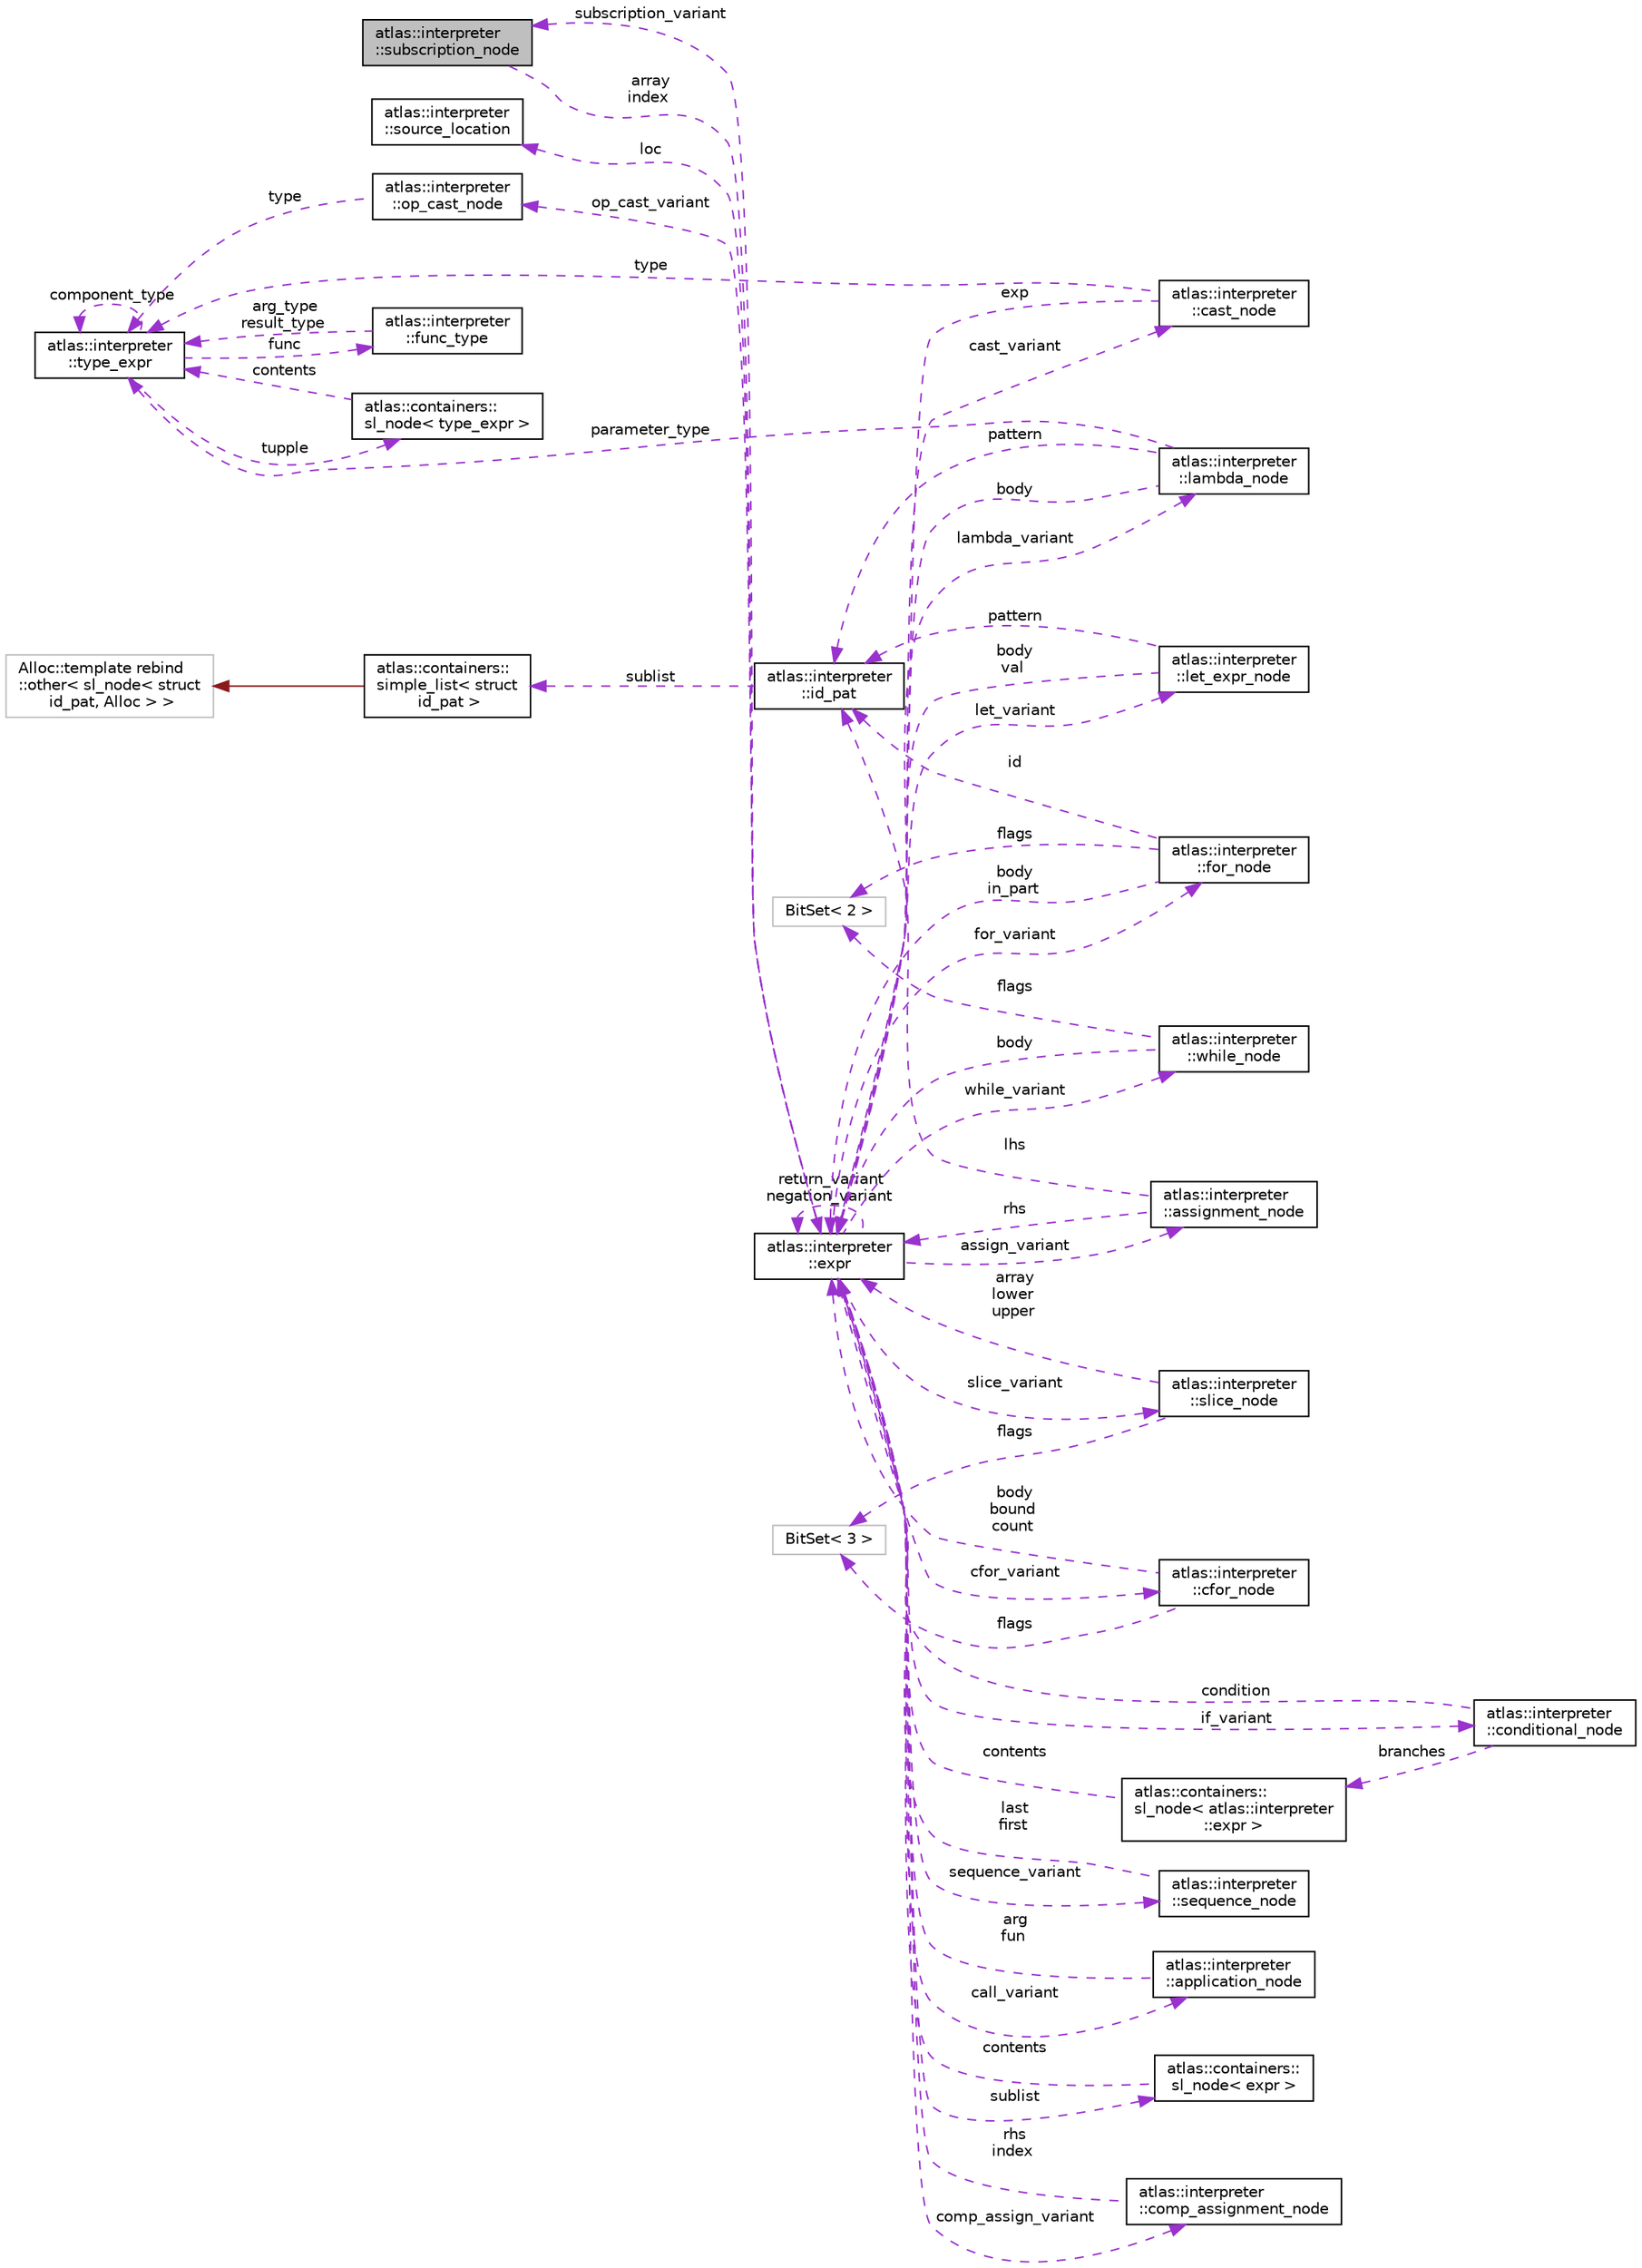 digraph "atlas::interpreter::subscription_node"
{
  edge [fontname="Helvetica",fontsize="10",labelfontname="Helvetica",labelfontsize="10"];
  node [fontname="Helvetica",fontsize="10",shape=record];
  rankdir="LR";
  Node1 [label="atlas::interpreter\l::subscription_node",height=0.2,width=0.4,color="black", fillcolor="grey75", style="filled", fontcolor="black"];
  Node2 -> Node1 [dir="back",color="darkorchid3",fontsize="10",style="dashed",label=" array\nindex" ,fontname="Helvetica"];
  Node2 [label="atlas::interpreter\l::expr",height=0.2,width=0.4,color="black", fillcolor="white", style="filled",URL="$structatlas_1_1interpreter_1_1expr.html"];
  Node3 -> Node2 [dir="back",color="darkorchid3",fontsize="10",style="dashed",label=" loc" ,fontname="Helvetica"];
  Node3 [label="atlas::interpreter\l::source_location",height=0.2,width=0.4,color="black", fillcolor="white", style="filled",URL="$structatlas_1_1interpreter_1_1source__location.html"];
  Node4 -> Node2 [dir="back",color="darkorchid3",fontsize="10",style="dashed",label=" cast_variant" ,fontname="Helvetica"];
  Node4 [label="atlas::interpreter\l::cast_node",height=0.2,width=0.4,color="black", fillcolor="white", style="filled",URL="$structatlas_1_1interpreter_1_1cast__node.html"];
  Node2 -> Node4 [dir="back",color="darkorchid3",fontsize="10",style="dashed",label=" exp" ,fontname="Helvetica"];
  Node5 -> Node4 [dir="back",color="darkorchid3",fontsize="10",style="dashed",label=" type" ,fontname="Helvetica"];
  Node5 [label="atlas::interpreter\l::type_expr",height=0.2,width=0.4,color="black", fillcolor="white", style="filled",URL="$structatlas_1_1interpreter_1_1type__expr.html"];
  Node6 -> Node5 [dir="back",color="darkorchid3",fontsize="10",style="dashed",label=" func" ,fontname="Helvetica"];
  Node6 [label="atlas::interpreter\l::func_type",height=0.2,width=0.4,color="black", fillcolor="white", style="filled",URL="$structatlas_1_1interpreter_1_1func__type.html"];
  Node5 -> Node6 [dir="back",color="darkorchid3",fontsize="10",style="dashed",label=" arg_type\nresult_type" ,fontname="Helvetica"];
  Node7 -> Node5 [dir="back",color="darkorchid3",fontsize="10",style="dashed",label=" tupple" ,fontname="Helvetica"];
  Node7 [label="atlas::containers::\lsl_node\< type_expr \>",height=0.2,width=0.4,color="black", fillcolor="white", style="filled",URL="$structatlas_1_1containers_1_1sl__node.html"];
  Node5 -> Node7 [dir="back",color="darkorchid3",fontsize="10",style="dashed",label=" contents" ,fontname="Helvetica"];
  Node5 -> Node5 [dir="back",color="darkorchid3",fontsize="10",style="dashed",label=" component_type" ,fontname="Helvetica"];
  Node8 -> Node2 [dir="back",color="darkorchid3",fontsize="10",style="dashed",label=" slice_variant" ,fontname="Helvetica"];
  Node8 [label="atlas::interpreter\l::slice_node",height=0.2,width=0.4,color="black", fillcolor="white", style="filled",URL="$structatlas_1_1interpreter_1_1slice__node.html"];
  Node2 -> Node8 [dir="back",color="darkorchid3",fontsize="10",style="dashed",label=" array\nlower\nupper" ,fontname="Helvetica"];
  Node9 -> Node8 [dir="back",color="darkorchid3",fontsize="10",style="dashed",label=" flags" ,fontname="Helvetica"];
  Node9 [label="BitSet\< 3 \>",height=0.2,width=0.4,color="grey75", fillcolor="white", style="filled"];
  Node10 -> Node2 [dir="back",color="darkorchid3",fontsize="10",style="dashed",label=" op_cast_variant" ,fontname="Helvetica"];
  Node10 [label="atlas::interpreter\l::op_cast_node",height=0.2,width=0.4,color="black", fillcolor="white", style="filled",URL="$structatlas_1_1interpreter_1_1op__cast__node.html"];
  Node5 -> Node10 [dir="back",color="darkorchid3",fontsize="10",style="dashed",label=" type" ,fontname="Helvetica"];
  Node1 -> Node2 [dir="back",color="darkorchid3",fontsize="10",style="dashed",label=" subscription_variant" ,fontname="Helvetica"];
  Node11 -> Node2 [dir="back",color="darkorchid3",fontsize="10",style="dashed",label=" let_variant" ,fontname="Helvetica"];
  Node11 [label="atlas::interpreter\l::let_expr_node",height=0.2,width=0.4,color="black", fillcolor="white", style="filled",URL="$structatlas_1_1interpreter_1_1let__expr__node.html"];
  Node12 -> Node11 [dir="back",color="darkorchid3",fontsize="10",style="dashed",label=" pattern" ,fontname="Helvetica"];
  Node12 [label="atlas::interpreter\l::id_pat",height=0.2,width=0.4,color="black", fillcolor="white", style="filled",URL="$structatlas_1_1interpreter_1_1id__pat.html"];
  Node13 -> Node12 [dir="back",color="darkorchid3",fontsize="10",style="dashed",label=" sublist" ,fontname="Helvetica"];
  Node13 [label="atlas::containers::\lsimple_list\< struct\l id_pat \>",height=0.2,width=0.4,color="black", fillcolor="white", style="filled",URL="$classatlas_1_1containers_1_1simple__list.html"];
  Node14 -> Node13 [dir="back",color="firebrick4",fontsize="10",style="solid",fontname="Helvetica"];
  Node14 [label="Alloc::template rebind\l::other\< sl_node\< struct\l id_pat, Alloc \> \>",height=0.2,width=0.4,color="grey75", fillcolor="white", style="filled"];
  Node2 -> Node11 [dir="back",color="darkorchid3",fontsize="10",style="dashed",label=" body\nval" ,fontname="Helvetica"];
  Node15 -> Node2 [dir="back",color="darkorchid3",fontsize="10",style="dashed",label=" cfor_variant" ,fontname="Helvetica"];
  Node15 [label="atlas::interpreter\l::cfor_node",height=0.2,width=0.4,color="black", fillcolor="white", style="filled",URL="$structatlas_1_1interpreter_1_1cfor__node.html"];
  Node2 -> Node15 [dir="back",color="darkorchid3",fontsize="10",style="dashed",label=" body\nbound\ncount" ,fontname="Helvetica"];
  Node9 -> Node15 [dir="back",color="darkorchid3",fontsize="10",style="dashed",label=" flags" ,fontname="Helvetica"];
  Node16 -> Node2 [dir="back",color="darkorchid3",fontsize="10",style="dashed",label=" for_variant" ,fontname="Helvetica"];
  Node16 [label="atlas::interpreter\l::for_node",height=0.2,width=0.4,color="black", fillcolor="white", style="filled",URL="$structatlas_1_1interpreter_1_1for__node.html"];
  Node12 -> Node16 [dir="back",color="darkorchid3",fontsize="10",style="dashed",label=" id" ,fontname="Helvetica"];
  Node2 -> Node16 [dir="back",color="darkorchid3",fontsize="10",style="dashed",label=" body\nin_part" ,fontname="Helvetica"];
  Node17 -> Node16 [dir="back",color="darkorchid3",fontsize="10",style="dashed",label=" flags" ,fontname="Helvetica"];
  Node17 [label="BitSet\< 2 \>",height=0.2,width=0.4,color="grey75", fillcolor="white", style="filled"];
  Node18 -> Node2 [dir="back",color="darkorchid3",fontsize="10",style="dashed",label=" if_variant" ,fontname="Helvetica"];
  Node18 [label="atlas::interpreter\l::conditional_node",height=0.2,width=0.4,color="black", fillcolor="white", style="filled",URL="$structatlas_1_1interpreter_1_1conditional__node.html"];
  Node19 -> Node18 [dir="back",color="darkorchid3",fontsize="10",style="dashed",label=" branches" ,fontname="Helvetica"];
  Node19 [label="atlas::containers::\lsl_node\< atlas::interpreter\l::expr \>",height=0.2,width=0.4,color="black", fillcolor="white", style="filled",URL="$structatlas_1_1containers_1_1sl__node.html"];
  Node2 -> Node19 [dir="back",color="darkorchid3",fontsize="10",style="dashed",label=" contents" ,fontname="Helvetica"];
  Node2 -> Node18 [dir="back",color="darkorchid3",fontsize="10",style="dashed",label=" condition" ,fontname="Helvetica"];
  Node20 -> Node2 [dir="back",color="darkorchid3",fontsize="10",style="dashed",label=" sequence_variant" ,fontname="Helvetica"];
  Node20 [label="atlas::interpreter\l::sequence_node",height=0.2,width=0.4,color="black", fillcolor="white", style="filled",URL="$structatlas_1_1interpreter_1_1sequence__node.html"];
  Node2 -> Node20 [dir="back",color="darkorchid3",fontsize="10",style="dashed",label=" last\nfirst" ,fontname="Helvetica"];
  Node21 -> Node2 [dir="back",color="darkorchid3",fontsize="10",style="dashed",label=" while_variant" ,fontname="Helvetica"];
  Node21 [label="atlas::interpreter\l::while_node",height=0.2,width=0.4,color="black", fillcolor="white", style="filled",URL="$structatlas_1_1interpreter_1_1while__node.html"];
  Node2 -> Node21 [dir="back",color="darkorchid3",fontsize="10",style="dashed",label=" body" ,fontname="Helvetica"];
  Node17 -> Node21 [dir="back",color="darkorchid3",fontsize="10",style="dashed",label=" flags" ,fontname="Helvetica"];
  Node22 -> Node2 [dir="back",color="darkorchid3",fontsize="10",style="dashed",label=" assign_variant" ,fontname="Helvetica"];
  Node22 [label="atlas::interpreter\l::assignment_node",height=0.2,width=0.4,color="black", fillcolor="white", style="filled",URL="$structatlas_1_1interpreter_1_1assignment__node.html"];
  Node12 -> Node22 [dir="back",color="darkorchid3",fontsize="10",style="dashed",label=" lhs" ,fontname="Helvetica"];
  Node2 -> Node22 [dir="back",color="darkorchid3",fontsize="10",style="dashed",label=" rhs" ,fontname="Helvetica"];
  Node2 -> Node2 [dir="back",color="darkorchid3",fontsize="10",style="dashed",label=" return_variant\nnegation_variant" ,fontname="Helvetica"];
  Node23 -> Node2 [dir="back",color="darkorchid3",fontsize="10",style="dashed",label=" call_variant" ,fontname="Helvetica"];
  Node23 [label="atlas::interpreter\l::application_node",height=0.2,width=0.4,color="black", fillcolor="white", style="filled",URL="$structatlas_1_1interpreter_1_1application__node.html"];
  Node2 -> Node23 [dir="back",color="darkorchid3",fontsize="10",style="dashed",label=" arg\nfun" ,fontname="Helvetica"];
  Node24 -> Node2 [dir="back",color="darkorchid3",fontsize="10",style="dashed",label=" sublist" ,fontname="Helvetica"];
  Node24 [label="atlas::containers::\lsl_node\< expr \>",height=0.2,width=0.4,color="black", fillcolor="white", style="filled",URL="$structatlas_1_1containers_1_1sl__node.html"];
  Node2 -> Node24 [dir="back",color="darkorchid3",fontsize="10",style="dashed",label=" contents" ,fontname="Helvetica"];
  Node25 -> Node2 [dir="back",color="darkorchid3",fontsize="10",style="dashed",label=" lambda_variant" ,fontname="Helvetica"];
  Node25 [label="atlas::interpreter\l::lambda_node",height=0.2,width=0.4,color="black", fillcolor="white", style="filled",URL="$structatlas_1_1interpreter_1_1lambda__node.html"];
  Node12 -> Node25 [dir="back",color="darkorchid3",fontsize="10",style="dashed",label=" pattern" ,fontname="Helvetica"];
  Node2 -> Node25 [dir="back",color="darkorchid3",fontsize="10",style="dashed",label=" body" ,fontname="Helvetica"];
  Node5 -> Node25 [dir="back",color="darkorchid3",fontsize="10",style="dashed",label=" parameter_type" ,fontname="Helvetica"];
  Node26 -> Node2 [dir="back",color="darkorchid3",fontsize="10",style="dashed",label=" comp_assign_variant" ,fontname="Helvetica"];
  Node26 [label="atlas::interpreter\l::comp_assignment_node",height=0.2,width=0.4,color="black", fillcolor="white", style="filled",URL="$structatlas_1_1interpreter_1_1comp__assignment__node.html"];
  Node2 -> Node26 [dir="back",color="darkorchid3",fontsize="10",style="dashed",label=" rhs\nindex" ,fontname="Helvetica"];
}
